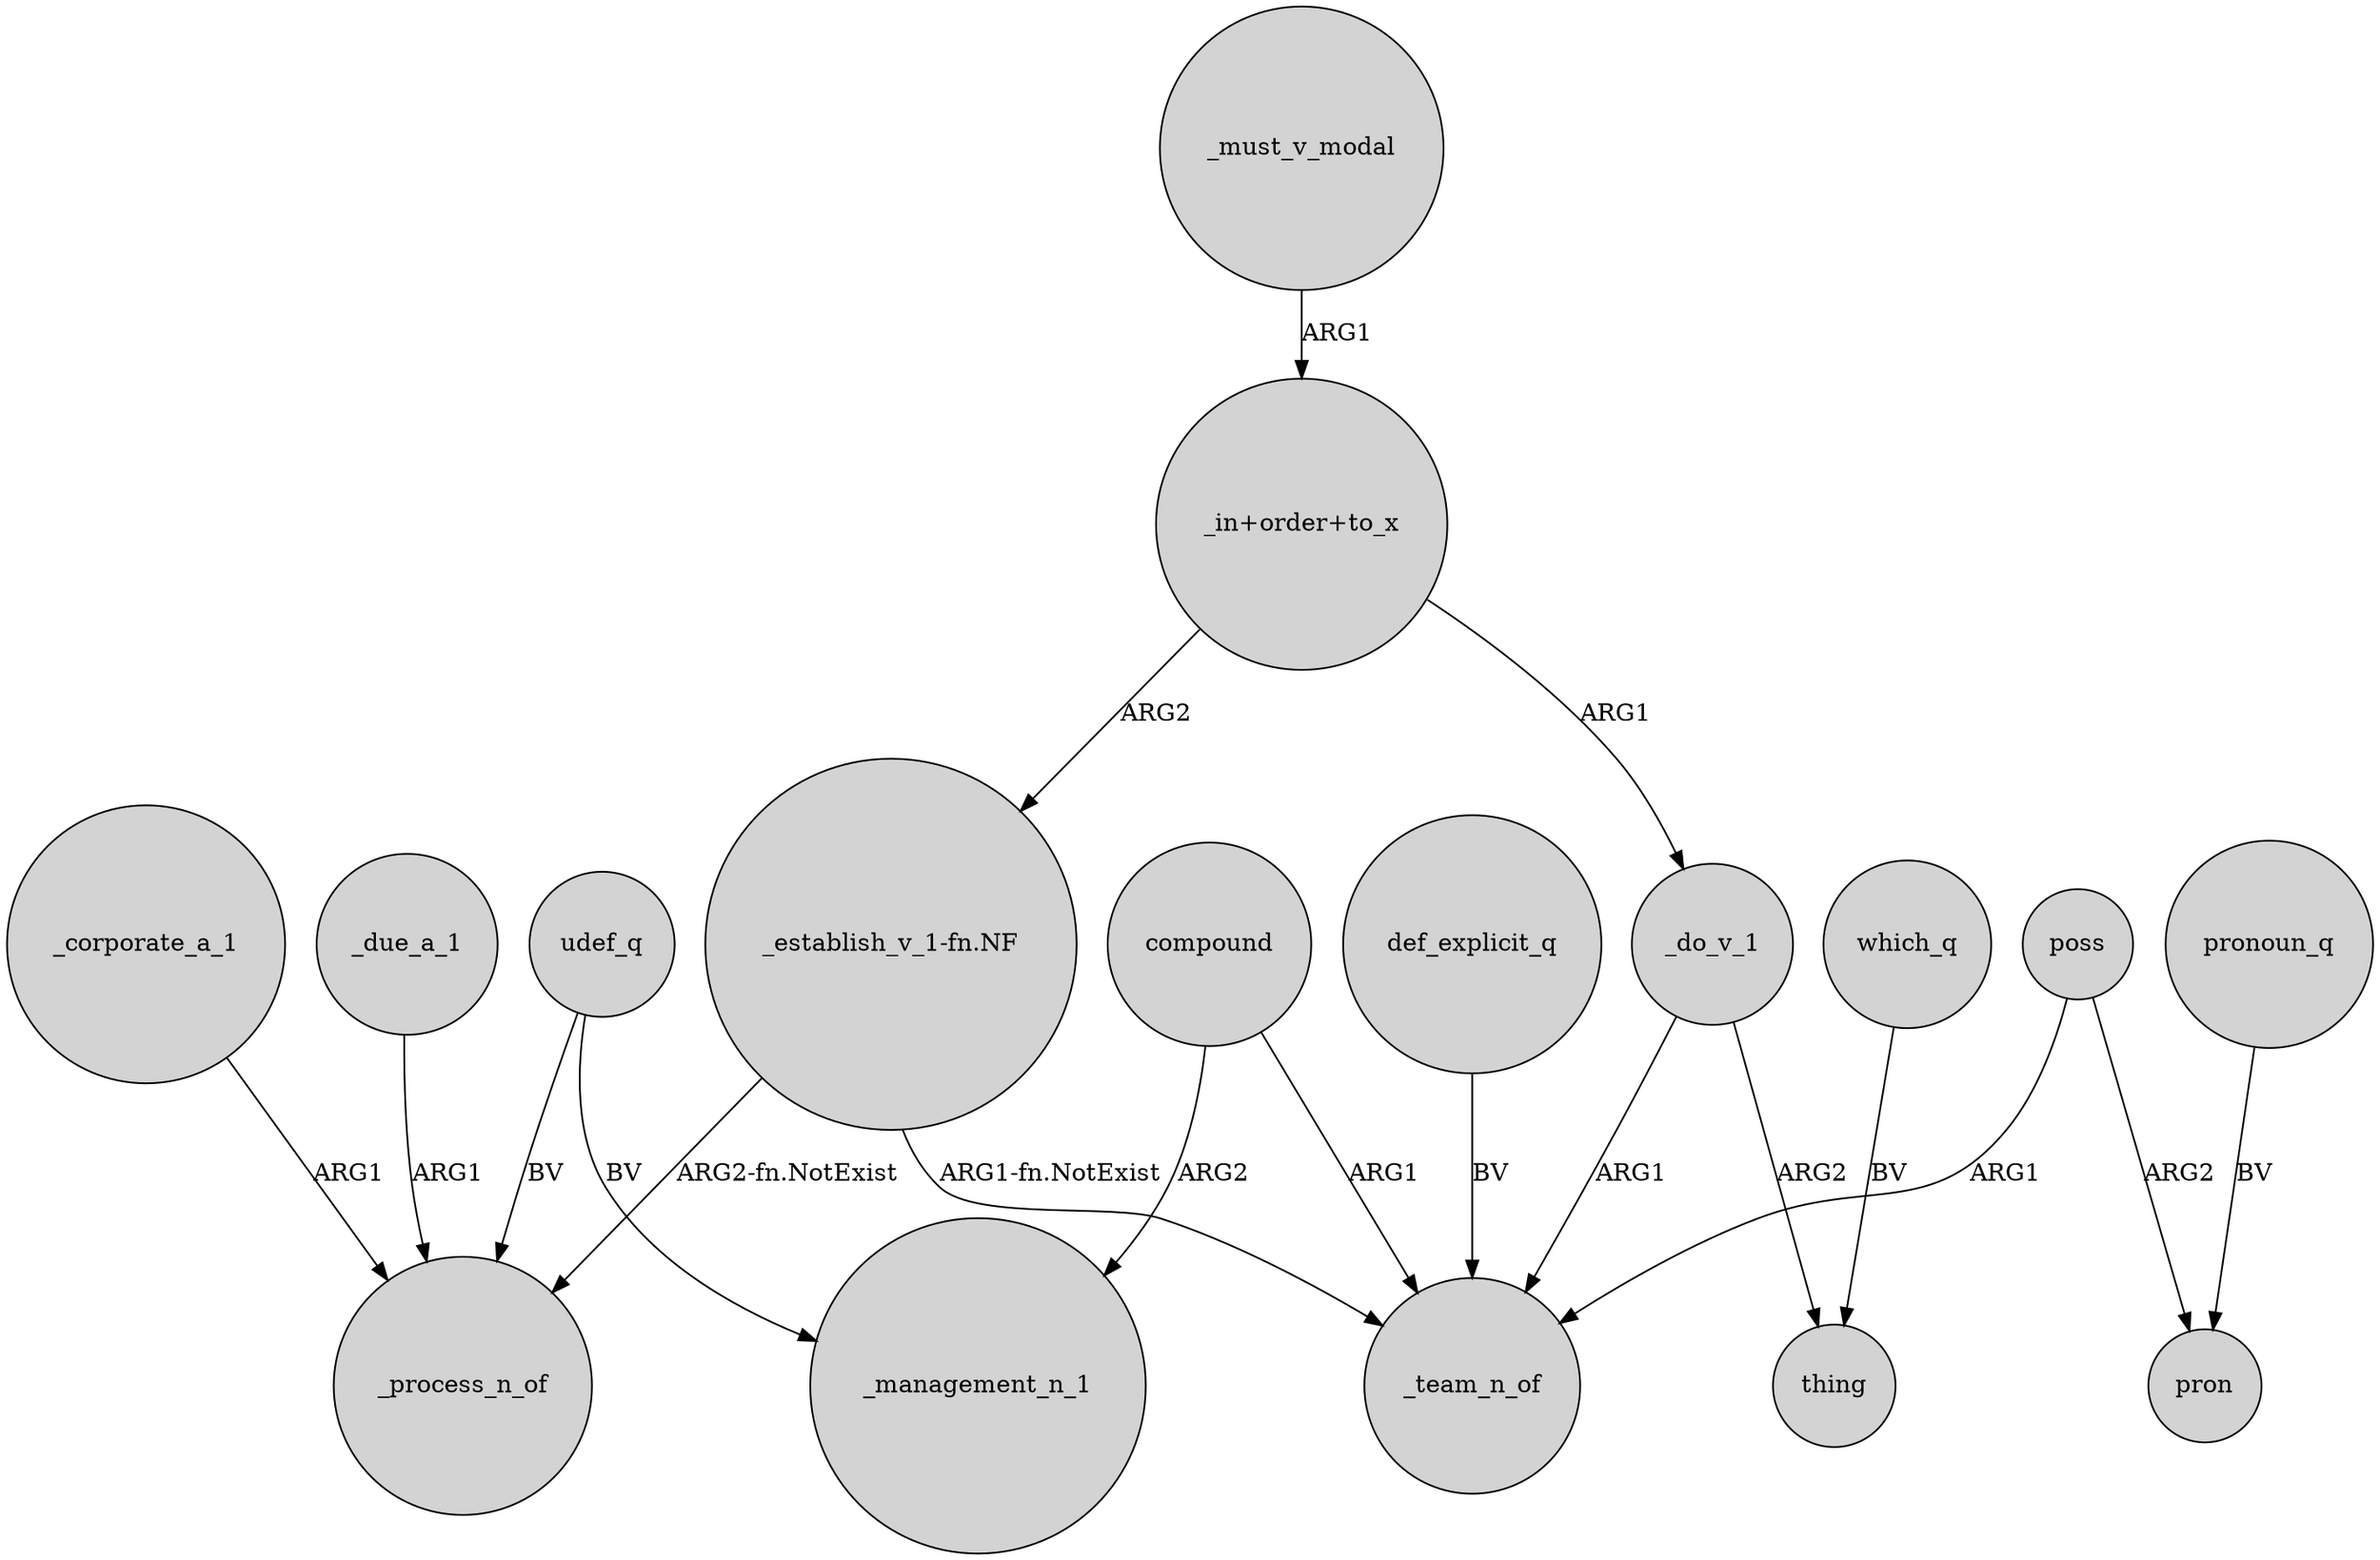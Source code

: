digraph {
	node [shape=circle style=filled]
	compound -> _management_n_1 [label=ARG2]
	_do_v_1 -> thing [label=ARG2]
	"_in+order+to_x" -> "_establish_v_1-fn.NF" [label=ARG2]
	compound -> _team_n_of [label=ARG1]
	"_establish_v_1-fn.NF" -> _process_n_of [label="ARG2-fn.NotExist"]
	poss -> _team_n_of [label=ARG1]
	def_explicit_q -> _team_n_of [label=BV]
	poss -> pron [label=ARG2]
	udef_q -> _management_n_1 [label=BV]
	_do_v_1 -> _team_n_of [label=ARG1]
	"_in+order+to_x" -> _do_v_1 [label=ARG1]
	_corporate_a_1 -> _process_n_of [label=ARG1]
	"_establish_v_1-fn.NF" -> _team_n_of [label="ARG1-fn.NotExist"]
	_due_a_1 -> _process_n_of [label=ARG1]
	udef_q -> _process_n_of [label=BV]
	_must_v_modal -> "_in+order+to_x" [label=ARG1]
	which_q -> thing [label=BV]
	pronoun_q -> pron [label=BV]
}

